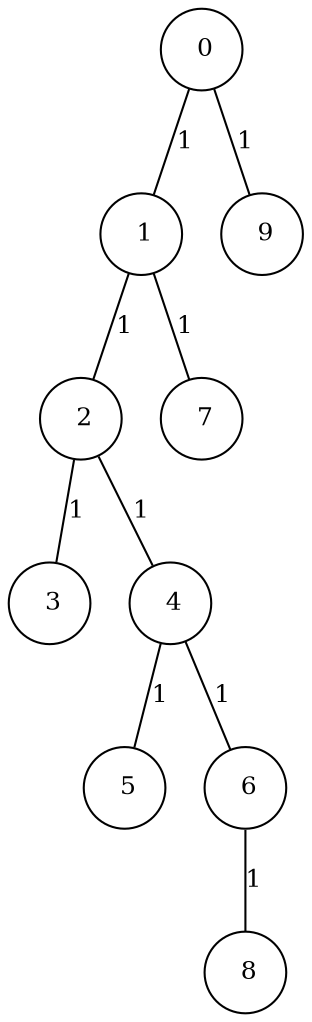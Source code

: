 graph G {
size="8.5,11;"
ratio = "expand;"
fixedsize="true;"
overlap="scale;"
node[shape=circle,width=.12,hight=.12,fontsize=12]
edge[fontsize=12]

0[label=" 0" color=black, pos="1.887197,1.1730647!"];
1[label=" 1" color=black, pos="0.4877207,1.6390092!"];
2[label=" 2" color=black, pos="1.1553364,0.88220426!"];
3[label=" 3" color=black, pos="0.89943128,0.47580563!"];
4[label=" 4" color=black, pos="1.9466405,0.86567902!"];
5[label=" 5" color=black, pos="0.71866632,1.1840662!"];
6[label=" 6" color=black, pos="1.1671654,0.62612514!"];
7[label=" 7" color=black, pos="1.1266692,1.9469247!"];
8[label=" 8" color=black, pos="2.1608244,0.46184778!"];
9[label=" 9" color=black, pos="0.91522059,2.6142267!"];
0--1[label="1"]
0--9[label="1"]
1--2[label="1"]
1--7[label="1"]
2--3[label="1"]
2--4[label="1"]
4--5[label="1"]
4--6[label="1"]
6--8[label="1"]

}
